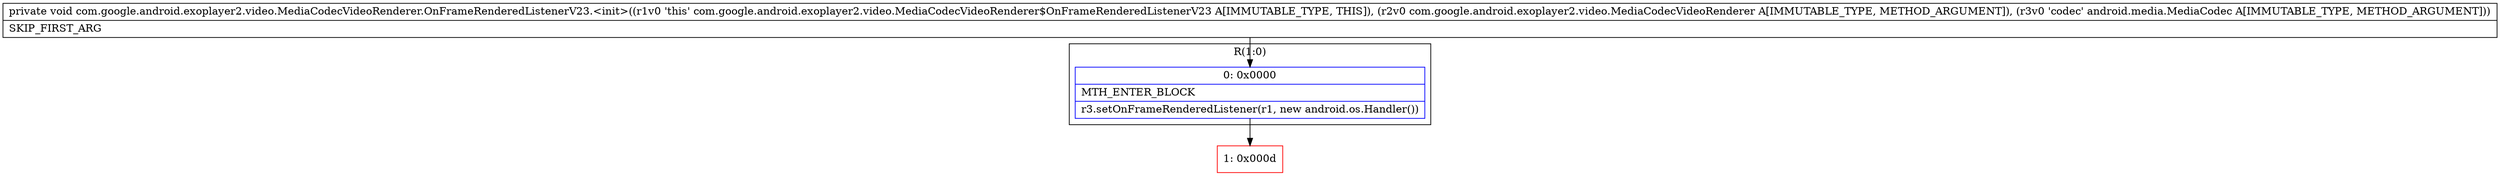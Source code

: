 digraph "CFG forcom.google.android.exoplayer2.video.MediaCodecVideoRenderer.OnFrameRenderedListenerV23.\<init\>(Lcom\/google\/android\/exoplayer2\/video\/MediaCodecVideoRenderer;Landroid\/media\/MediaCodec;)V" {
subgraph cluster_Region_421586423 {
label = "R(1:0)";
node [shape=record,color=blue];
Node_0 [shape=record,label="{0\:\ 0x0000|MTH_ENTER_BLOCK\l|r3.setOnFrameRenderedListener(r1, new android.os.Handler())\l}"];
}
Node_1 [shape=record,color=red,label="{1\:\ 0x000d}"];
MethodNode[shape=record,label="{private void com.google.android.exoplayer2.video.MediaCodecVideoRenderer.OnFrameRenderedListenerV23.\<init\>((r1v0 'this' com.google.android.exoplayer2.video.MediaCodecVideoRenderer$OnFrameRenderedListenerV23 A[IMMUTABLE_TYPE, THIS]), (r2v0 com.google.android.exoplayer2.video.MediaCodecVideoRenderer A[IMMUTABLE_TYPE, METHOD_ARGUMENT]), (r3v0 'codec' android.media.MediaCodec A[IMMUTABLE_TYPE, METHOD_ARGUMENT]))  | SKIP_FIRST_ARG\l}"];
MethodNode -> Node_0;
Node_0 -> Node_1;
}

